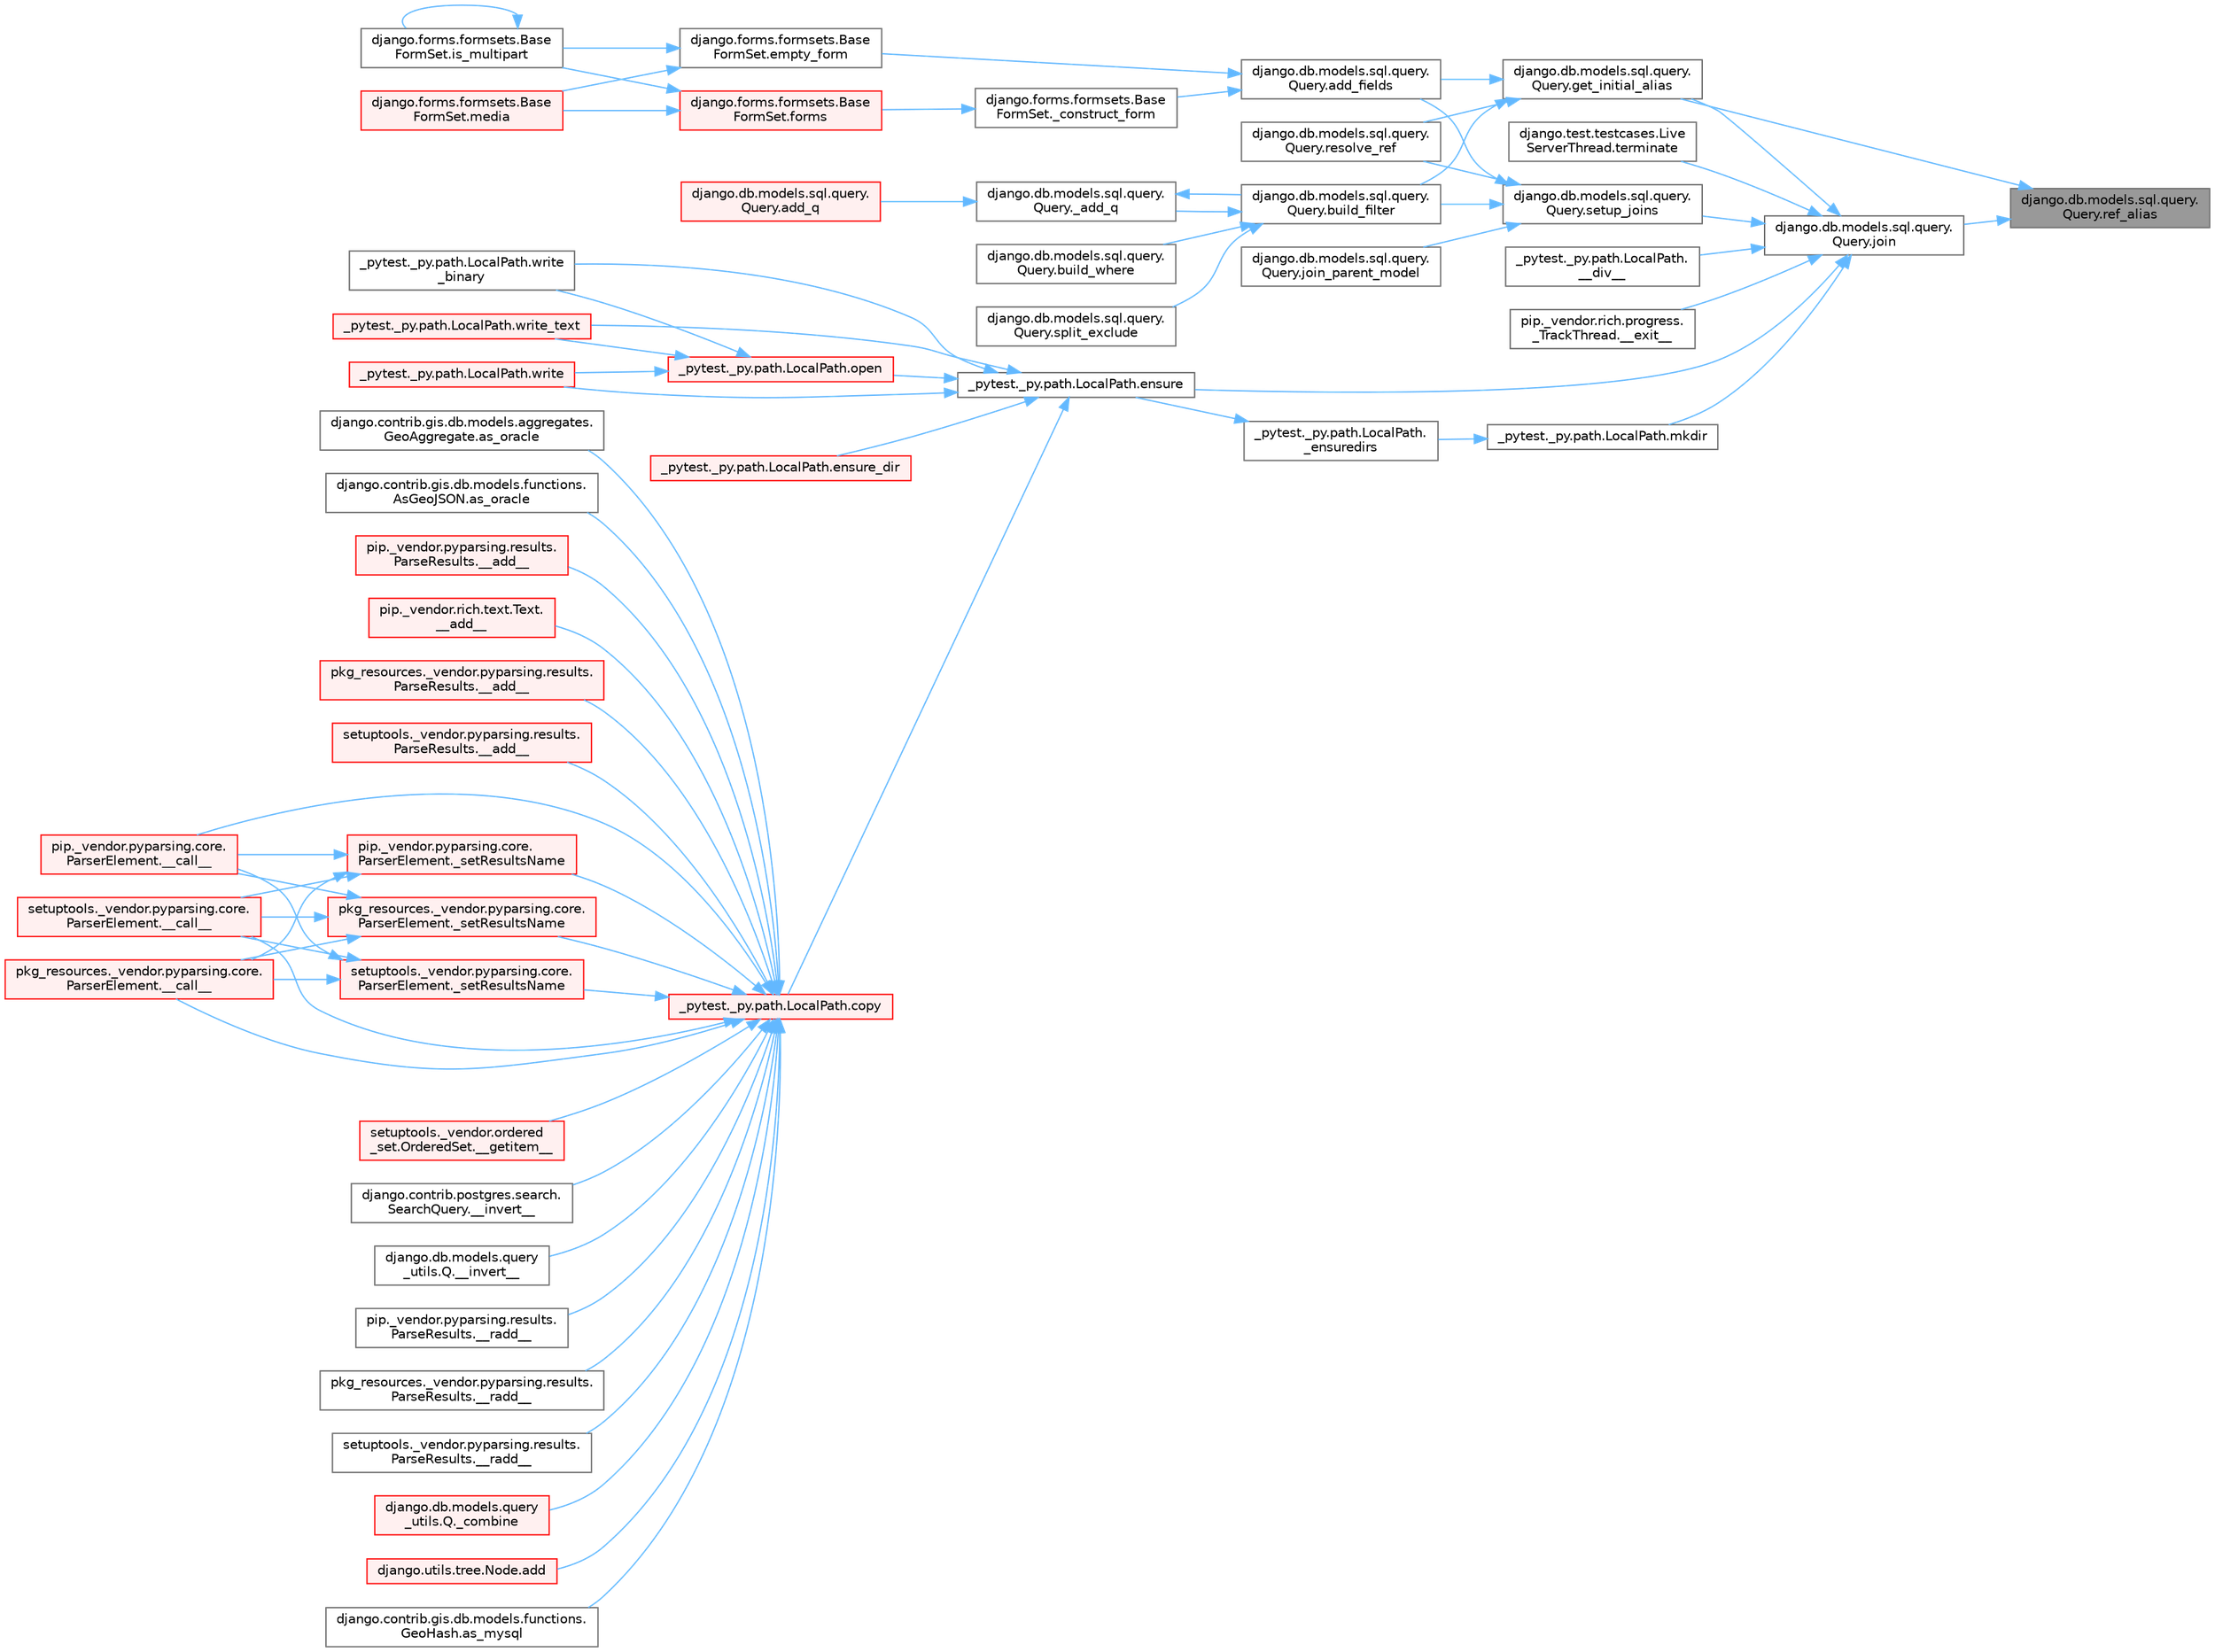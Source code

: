 digraph "django.db.models.sql.query.Query.ref_alias"
{
 // LATEX_PDF_SIZE
  bgcolor="transparent";
  edge [fontname=Helvetica,fontsize=10,labelfontname=Helvetica,labelfontsize=10];
  node [fontname=Helvetica,fontsize=10,shape=box,height=0.2,width=0.4];
  rankdir="RL";
  Node1 [id="Node000001",label="django.db.models.sql.query.\lQuery.ref_alias",height=0.2,width=0.4,color="gray40", fillcolor="grey60", style="filled", fontcolor="black",tooltip=" "];
  Node1 -> Node2 [id="edge1_Node000001_Node000002",dir="back",color="steelblue1",style="solid",tooltip=" "];
  Node2 [id="Node000002",label="django.db.models.sql.query.\lQuery.get_initial_alias",height=0.2,width=0.4,color="grey40", fillcolor="white", style="filled",URL="$classdjango_1_1db_1_1models_1_1sql_1_1query_1_1_query.html#aab4910cbe4b7d2f2252bdc9ba5401a45",tooltip=" "];
  Node2 -> Node3 [id="edge2_Node000002_Node000003",dir="back",color="steelblue1",style="solid",tooltip=" "];
  Node3 [id="Node000003",label="django.db.models.sql.query.\lQuery.add_fields",height=0.2,width=0.4,color="grey40", fillcolor="white", style="filled",URL="$classdjango_1_1db_1_1models_1_1sql_1_1query_1_1_query.html#a86b6a93688b1029c5cc8095a6bc8b683",tooltip=" "];
  Node3 -> Node4 [id="edge3_Node000003_Node000004",dir="back",color="steelblue1",style="solid",tooltip=" "];
  Node4 [id="Node000004",label="django.forms.formsets.Base\lFormSet._construct_form",height=0.2,width=0.4,color="grey40", fillcolor="white", style="filled",URL="$classdjango_1_1forms_1_1formsets_1_1_base_form_set.html#a4a92b0779a5f5964325e73f9c8521fe8",tooltip=" "];
  Node4 -> Node5 [id="edge4_Node000004_Node000005",dir="back",color="steelblue1",style="solid",tooltip=" "];
  Node5 [id="Node000005",label="django.forms.formsets.Base\lFormSet.forms",height=0.2,width=0.4,color="red", fillcolor="#FFF0F0", style="filled",URL="$classdjango_1_1forms_1_1formsets_1_1_base_form_set.html#a398234150267aa3c6dceaa20a7a507f1",tooltip=" "];
  Node5 -> Node1891 [id="edge5_Node000005_Node001891",dir="back",color="steelblue1",style="solid",tooltip=" "];
  Node1891 [id="Node001891",label="django.forms.formsets.Base\lFormSet.is_multipart",height=0.2,width=0.4,color="grey40", fillcolor="white", style="filled",URL="$classdjango_1_1forms_1_1formsets_1_1_base_form_set.html#a70cb5455998cfb8556810d3215d617c8",tooltip=" "];
  Node1891 -> Node1891 [id="edge6_Node001891_Node001891",dir="back",color="steelblue1",style="solid",tooltip=" "];
  Node5 -> Node1892 [id="edge7_Node000005_Node001892",dir="back",color="steelblue1",style="solid",tooltip=" "];
  Node1892 [id="Node001892",label="django.forms.formsets.Base\lFormSet.media",height=0.2,width=0.4,color="red", fillcolor="#FFF0F0", style="filled",URL="$classdjango_1_1forms_1_1formsets_1_1_base_form_set.html#a6f8913e4888f6eb8afa928cf91e9c8f9",tooltip=" "];
  Node3 -> Node1890 [id="edge8_Node000003_Node001890",dir="back",color="steelblue1",style="solid",tooltip=" "];
  Node1890 [id="Node001890",label="django.forms.formsets.Base\lFormSet.empty_form",height=0.2,width=0.4,color="grey40", fillcolor="white", style="filled",URL="$classdjango_1_1forms_1_1formsets_1_1_base_form_set.html#a69a56ef37f740ee182c119cf62cf42a1",tooltip=" "];
  Node1890 -> Node1891 [id="edge9_Node001890_Node001891",dir="back",color="steelblue1",style="solid",tooltip=" "];
  Node1890 -> Node1892 [id="edge10_Node001890_Node001892",dir="back",color="steelblue1",style="solid",tooltip=" "];
  Node2 -> Node2955 [id="edge11_Node000002_Node002955",dir="back",color="steelblue1",style="solid",tooltip=" "];
  Node2955 [id="Node002955",label="django.db.models.sql.query.\lQuery.build_filter",height=0.2,width=0.4,color="grey40", fillcolor="white", style="filled",URL="$classdjango_1_1db_1_1models_1_1sql_1_1query_1_1_query.html#a410421a0cb9cd386f5ea3fa1ee5093b8",tooltip=" "];
  Node2955 -> Node2956 [id="edge12_Node002955_Node002956",dir="back",color="steelblue1",style="solid",tooltip=" "];
  Node2956 [id="Node002956",label="django.db.models.sql.query.\lQuery._add_q",height=0.2,width=0.4,color="grey40", fillcolor="white", style="filled",URL="$classdjango_1_1db_1_1models_1_1sql_1_1query_1_1_query.html#acba7359355d8a1af947713e9b7c495cd",tooltip=" "];
  Node2956 -> Node2957 [id="edge13_Node002956_Node002957",dir="back",color="steelblue1",style="solid",tooltip=" "];
  Node2957 [id="Node002957",label="django.db.models.sql.query.\lQuery.add_q",height=0.2,width=0.4,color="red", fillcolor="#FFF0F0", style="filled",URL="$classdjango_1_1db_1_1models_1_1sql_1_1query_1_1_query.html#a9f2dddd1286ef7cf8474710013e6f9d1",tooltip=" "];
  Node2956 -> Node2955 [id="edge14_Node002956_Node002955",dir="back",color="steelblue1",style="solid",tooltip=" "];
  Node2955 -> Node2960 [id="edge15_Node002955_Node002960",dir="back",color="steelblue1",style="solid",tooltip=" "];
  Node2960 [id="Node002960",label="django.db.models.sql.query.\lQuery.build_where",height=0.2,width=0.4,color="grey40", fillcolor="white", style="filled",URL="$classdjango_1_1db_1_1models_1_1sql_1_1query_1_1_query.html#a6cd85209a22990051ee2353e5a7908ae",tooltip=" "];
  Node2955 -> Node2961 [id="edge16_Node002955_Node002961",dir="back",color="steelblue1",style="solid",tooltip=" "];
  Node2961 [id="Node002961",label="django.db.models.sql.query.\lQuery.split_exclude",height=0.2,width=0.4,color="grey40", fillcolor="white", style="filled",URL="$classdjango_1_1db_1_1models_1_1sql_1_1query_1_1_query.html#a383a0ff8738498cdb5394e3f04e3a00d",tooltip=" "];
  Node2 -> Node2963 [id="edge17_Node000002_Node002963",dir="back",color="steelblue1",style="solid",tooltip=" "];
  Node2963 [id="Node002963",label="django.db.models.sql.query.\lQuery.resolve_ref",height=0.2,width=0.4,color="grey40", fillcolor="white", style="filled",URL="$classdjango_1_1db_1_1models_1_1sql_1_1query_1_1_query.html#a04a08b4294679286562aa85841af46d6",tooltip=" "];
  Node1 -> Node3179 [id="edge18_Node000001_Node003179",dir="back",color="steelblue1",style="solid",tooltip=" "];
  Node3179 [id="Node003179",label="django.db.models.sql.query.\lQuery.join",height=0.2,width=0.4,color="grey40", fillcolor="white", style="filled",URL="$classdjango_1_1db_1_1models_1_1sql_1_1query_1_1_query.html#ad1e4ff04f904de18473d47f5473572fd",tooltip=" "];
  Node3179 -> Node2952 [id="edge19_Node003179_Node002952",dir="back",color="steelblue1",style="solid",tooltip=" "];
  Node2952 [id="Node002952",label="_pytest._py.path.LocalPath.\l__div__",height=0.2,width=0.4,color="grey40", fillcolor="white", style="filled",URL="$class__pytest_1_1__py_1_1path_1_1_local_path.html#a7ef0bb099d60ab9767d5c394544bbde7",tooltip=" "];
  Node3179 -> Node1741 [id="edge20_Node003179_Node001741",dir="back",color="steelblue1",style="solid",tooltip=" "];
  Node1741 [id="Node001741",label="pip._vendor.rich.progress.\l_TrackThread.__exit__",height=0.2,width=0.4,color="grey40", fillcolor="white", style="filled",URL="$classpip_1_1__vendor_1_1rich_1_1progress_1_1___track_thread.html#a356c864adcb08783e3909e6b576cefd9",tooltip=" "];
  Node3179 -> Node772 [id="edge21_Node003179_Node000772",dir="back",color="steelblue1",style="solid",tooltip=" "];
  Node772 [id="Node000772",label="_pytest._py.path.LocalPath.ensure",height=0.2,width=0.4,color="grey40", fillcolor="white", style="filled",URL="$class__pytest_1_1__py_1_1path_1_1_local_path.html#a7495d45777169316de67c7e19218622d",tooltip=" "];
  Node772 -> Node483 [id="edge22_Node000772_Node000483",dir="back",color="steelblue1",style="solid",tooltip=" "];
  Node483 [id="Node000483",label="_pytest._py.path.LocalPath.copy",height=0.2,width=0.4,color="red", fillcolor="#FFF0F0", style="filled",URL="$class__pytest_1_1__py_1_1path_1_1_local_path.html#a9eeecae0b90a7147e6bf23d6ea8fc6c0",tooltip=" "];
  Node483 -> Node247 [id="edge23_Node000483_Node000247",dir="back",color="steelblue1",style="solid",tooltip=" "];
  Node247 [id="Node000247",label="pip._vendor.pyparsing.results.\lParseResults.__add__",height=0.2,width=0.4,color="red", fillcolor="#FFF0F0", style="filled",URL="$classpip_1_1__vendor_1_1pyparsing_1_1results_1_1_parse_results.html#a3d042ec44a5277aec415d0527b3aa0f2",tooltip=" "];
  Node483 -> Node249 [id="edge24_Node000483_Node000249",dir="back",color="steelblue1",style="solid",tooltip=" "];
  Node249 [id="Node000249",label="pip._vendor.rich.text.Text.\l__add__",height=0.2,width=0.4,color="red", fillcolor="#FFF0F0", style="filled",URL="$classpip_1_1__vendor_1_1rich_1_1text_1_1_text.html#a53ddbcca645bcd523cc7875ede6a2691",tooltip=" "];
  Node483 -> Node250 [id="edge25_Node000483_Node000250",dir="back",color="steelblue1",style="solid",tooltip=" "];
  Node250 [id="Node000250",label="pkg_resources._vendor.pyparsing.results.\lParseResults.__add__",height=0.2,width=0.4,color="red", fillcolor="#FFF0F0", style="filled",URL="$classpkg__resources_1_1__vendor_1_1pyparsing_1_1results_1_1_parse_results.html#aac08c0df1060499bad944971ca3442b9",tooltip=" "];
  Node483 -> Node251 [id="edge26_Node000483_Node000251",dir="back",color="steelblue1",style="solid",tooltip=" "];
  Node251 [id="Node000251",label="setuptools._vendor.pyparsing.results.\lParseResults.__add__",height=0.2,width=0.4,color="red", fillcolor="#FFF0F0", style="filled",URL="$classsetuptools_1_1__vendor_1_1pyparsing_1_1results_1_1_parse_results.html#afddc4e6ba70870fb80a50fb1f12f43e3",tooltip=" "];
  Node483 -> Node252 [id="edge27_Node000483_Node000252",dir="back",color="steelblue1",style="solid",tooltip=" "];
  Node252 [id="Node000252",label="pip._vendor.pyparsing.core.\lParserElement.__call__",height=0.2,width=0.4,color="red", fillcolor="#FFF0F0", style="filled",URL="$classpip_1_1__vendor_1_1pyparsing_1_1core_1_1_parser_element.html#a2f5f22bc974026e007e59ad948002d7d",tooltip=" "];
  Node483 -> Node253 [id="edge28_Node000483_Node000253",dir="back",color="steelblue1",style="solid",tooltip=" "];
  Node253 [id="Node000253",label="pkg_resources._vendor.pyparsing.core.\lParserElement.__call__",height=0.2,width=0.4,color="red", fillcolor="#FFF0F0", style="filled",URL="$classpkg__resources_1_1__vendor_1_1pyparsing_1_1core_1_1_parser_element.html#afcbb17119d97bfa6d626db404fc46c5d",tooltip=" "];
  Node483 -> Node254 [id="edge29_Node000483_Node000254",dir="back",color="steelblue1",style="solid",tooltip=" "];
  Node254 [id="Node000254",label="setuptools._vendor.pyparsing.core.\lParserElement.__call__",height=0.2,width=0.4,color="red", fillcolor="#FFF0F0", style="filled",URL="$classsetuptools_1_1__vendor_1_1pyparsing_1_1core_1_1_parser_element.html#a28d20326a3f54e2777adc97073328291",tooltip=" "];
  Node483 -> Node255 [id="edge30_Node000483_Node000255",dir="back",color="steelblue1",style="solid",tooltip=" "];
  Node255 [id="Node000255",label="setuptools._vendor.ordered\l_set.OrderedSet.__getitem__",height=0.2,width=0.4,color="red", fillcolor="#FFF0F0", style="filled",URL="$classsetuptools_1_1__vendor_1_1ordered__set_1_1_ordered_set.html#aaa8657c0e85788ac2555cc46176b060c",tooltip=" "];
  Node483 -> Node256 [id="edge31_Node000483_Node000256",dir="back",color="steelblue1",style="solid",tooltip=" "];
  Node256 [id="Node000256",label="django.contrib.postgres.search.\lSearchQuery.__invert__",height=0.2,width=0.4,color="grey40", fillcolor="white", style="filled",URL="$classdjango_1_1contrib_1_1postgres_1_1search_1_1_search_query.html#ac6a7b74e22559ee2d0e348855bb3d42f",tooltip=" "];
  Node483 -> Node257 [id="edge32_Node000483_Node000257",dir="back",color="steelblue1",style="solid",tooltip=" "];
  Node257 [id="Node000257",label="django.db.models.query\l_utils.Q.__invert__",height=0.2,width=0.4,color="grey40", fillcolor="white", style="filled",URL="$classdjango_1_1db_1_1models_1_1query__utils_1_1_q.html#aaeda3970880cceb191cb640593f80bdf",tooltip=" "];
  Node483 -> Node258 [id="edge33_Node000483_Node000258",dir="back",color="steelblue1",style="solid",tooltip=" "];
  Node258 [id="Node000258",label="pip._vendor.pyparsing.results.\lParseResults.__radd__",height=0.2,width=0.4,color="grey40", fillcolor="white", style="filled",URL="$classpip_1_1__vendor_1_1pyparsing_1_1results_1_1_parse_results.html#afe7d2f27df6497e29cb2cfcd08d8dd40",tooltip=" "];
  Node483 -> Node259 [id="edge34_Node000483_Node000259",dir="back",color="steelblue1",style="solid",tooltip=" "];
  Node259 [id="Node000259",label="pkg_resources._vendor.pyparsing.results.\lParseResults.__radd__",height=0.2,width=0.4,color="grey40", fillcolor="white", style="filled",URL="$classpkg__resources_1_1__vendor_1_1pyparsing_1_1results_1_1_parse_results.html#a7a988886fbf5c1a9187986384e4df86a",tooltip=" "];
  Node483 -> Node260 [id="edge35_Node000483_Node000260",dir="back",color="steelblue1",style="solid",tooltip=" "];
  Node260 [id="Node000260",label="setuptools._vendor.pyparsing.results.\lParseResults.__radd__",height=0.2,width=0.4,color="grey40", fillcolor="white", style="filled",URL="$classsetuptools_1_1__vendor_1_1pyparsing_1_1results_1_1_parse_results.html#ae4ccddd5f7c4b56e755d4742bc029335",tooltip=" "];
  Node483 -> Node261 [id="edge36_Node000483_Node000261",dir="back",color="steelblue1",style="solid",tooltip=" "];
  Node261 [id="Node000261",label="django.db.models.query\l_utils.Q._combine",height=0.2,width=0.4,color="red", fillcolor="#FFF0F0", style="filled",URL="$classdjango_1_1db_1_1models_1_1query__utils_1_1_q.html#ade621b98231b73615e1aa3a726560c55",tooltip=" "];
  Node483 -> Node274 [id="edge37_Node000483_Node000274",dir="back",color="steelblue1",style="solid",tooltip=" "];
  Node274 [id="Node000274",label="pip._vendor.pyparsing.core.\lParserElement._setResultsName",height=0.2,width=0.4,color="red", fillcolor="#FFF0F0", style="filled",URL="$classpip_1_1__vendor_1_1pyparsing_1_1core_1_1_parser_element.html#a4682554ec6560cf3d1060cba60212b54",tooltip=" "];
  Node274 -> Node252 [id="edge38_Node000274_Node000252",dir="back",color="steelblue1",style="solid",tooltip=" "];
  Node274 -> Node253 [id="edge39_Node000274_Node000253",dir="back",color="steelblue1",style="solid",tooltip=" "];
  Node274 -> Node254 [id="edge40_Node000274_Node000254",dir="back",color="steelblue1",style="solid",tooltip=" "];
  Node483 -> Node278 [id="edge41_Node000483_Node000278",dir="back",color="steelblue1",style="solid",tooltip=" "];
  Node278 [id="Node000278",label="pkg_resources._vendor.pyparsing.core.\lParserElement._setResultsName",height=0.2,width=0.4,color="red", fillcolor="#FFF0F0", style="filled",URL="$classpkg__resources_1_1__vendor_1_1pyparsing_1_1core_1_1_parser_element.html#a84c9abb71474719f0beed3a171d4d031",tooltip=" "];
  Node278 -> Node252 [id="edge42_Node000278_Node000252",dir="back",color="steelblue1",style="solid",tooltip=" "];
  Node278 -> Node253 [id="edge43_Node000278_Node000253",dir="back",color="steelblue1",style="solid",tooltip=" "];
  Node278 -> Node254 [id="edge44_Node000278_Node000254",dir="back",color="steelblue1",style="solid",tooltip=" "];
  Node483 -> Node279 [id="edge45_Node000483_Node000279",dir="back",color="steelblue1",style="solid",tooltip=" "];
  Node279 [id="Node000279",label="setuptools._vendor.pyparsing.core.\lParserElement._setResultsName",height=0.2,width=0.4,color="red", fillcolor="#FFF0F0", style="filled",URL="$classsetuptools_1_1__vendor_1_1pyparsing_1_1core_1_1_parser_element.html#ad1c3dd5ac98b4103f6c2a679005e141b",tooltip=" "];
  Node279 -> Node252 [id="edge46_Node000279_Node000252",dir="back",color="steelblue1",style="solid",tooltip=" "];
  Node279 -> Node253 [id="edge47_Node000279_Node000253",dir="back",color="steelblue1",style="solid",tooltip=" "];
  Node279 -> Node254 [id="edge48_Node000279_Node000254",dir="back",color="steelblue1",style="solid",tooltip=" "];
  Node483 -> Node280 [id="edge49_Node000483_Node000280",dir="back",color="steelblue1",style="solid",tooltip=" "];
  Node280 [id="Node000280",label="django.utils.tree.Node.add",height=0.2,width=0.4,color="red", fillcolor="#FFF0F0", style="filled",URL="$classdjango_1_1utils_1_1tree_1_1_node.html#a2c883d105b5c9cfd32bff72c7469f18c",tooltip=" "];
  Node483 -> Node484 [id="edge50_Node000483_Node000484",dir="back",color="steelblue1",style="solid",tooltip=" "];
  Node484 [id="Node000484",label="django.contrib.gis.db.models.functions.\lGeoHash.as_mysql",height=0.2,width=0.4,color="grey40", fillcolor="white", style="filled",URL="$classdjango_1_1contrib_1_1gis_1_1db_1_1models_1_1functions_1_1_geo_hash.html#a68a859b5c99e8450f6a4df79ef08fd89",tooltip=" "];
  Node483 -> Node485 [id="edge51_Node000483_Node000485",dir="back",color="steelblue1",style="solid",tooltip=" "];
  Node485 [id="Node000485",label="django.contrib.gis.db.models.aggregates.\lGeoAggregate.as_oracle",height=0.2,width=0.4,color="grey40", fillcolor="white", style="filled",URL="$classdjango_1_1contrib_1_1gis_1_1db_1_1models_1_1aggregates_1_1_geo_aggregate.html#a537ce307d50a80a372c22e07a9f25fa6",tooltip=" "];
  Node483 -> Node486 [id="edge52_Node000483_Node000486",dir="back",color="steelblue1",style="solid",tooltip=" "];
  Node486 [id="Node000486",label="django.contrib.gis.db.models.functions.\lAsGeoJSON.as_oracle",height=0.2,width=0.4,color="grey40", fillcolor="white", style="filled",URL="$classdjango_1_1contrib_1_1gis_1_1db_1_1models_1_1functions_1_1_as_geo_j_s_o_n.html#ae6e5acc7a92749f69dc7b18a973ffaae",tooltip=" "];
  Node772 -> Node773 [id="edge53_Node000772_Node000773",dir="back",color="steelblue1",style="solid",tooltip=" "];
  Node773 [id="Node000773",label="_pytest._py.path.LocalPath.ensure_dir",height=0.2,width=0.4,color="red", fillcolor="#FFF0F0", style="filled",URL="$class__pytest_1_1__py_1_1path_1_1_local_path.html#a46346ae9e4a2afb342367c4071edfb97",tooltip=" "];
  Node772 -> Node791 [id="edge54_Node000772_Node000791",dir="back",color="steelblue1",style="solid",tooltip=" "];
  Node791 [id="Node000791",label="_pytest._py.path.LocalPath.open",height=0.2,width=0.4,color="red", fillcolor="#FFF0F0", style="filled",URL="$class__pytest_1_1__py_1_1path_1_1_local_path.html#ac72dbda993b11dc52a738bfc6267dda0",tooltip=" "];
  Node791 -> Node1344 [id="edge55_Node000791_Node001344",dir="back",color="steelblue1",style="solid",tooltip=" "];
  Node1344 [id="Node001344",label="_pytest._py.path.LocalPath.write",height=0.2,width=0.4,color="red", fillcolor="#FFF0F0", style="filled",URL="$class__pytest_1_1__py_1_1path_1_1_local_path.html#a8f782fcf3e7b991a42259724f3d25de2",tooltip=" "];
  Node791 -> Node1345 [id="edge56_Node000791_Node001345",dir="back",color="steelblue1",style="solid",tooltip=" "];
  Node1345 [id="Node001345",label="_pytest._py.path.LocalPath.write\l_binary",height=0.2,width=0.4,color="grey40", fillcolor="white", style="filled",URL="$class__pytest_1_1__py_1_1path_1_1_local_path.html#a7534a4f27649c991dcbf86175776d5d9",tooltip=" "];
  Node791 -> Node1346 [id="edge57_Node000791_Node001346",dir="back",color="steelblue1",style="solid",tooltip=" "];
  Node1346 [id="Node001346",label="_pytest._py.path.LocalPath.write_text",height=0.2,width=0.4,color="red", fillcolor="#FFF0F0", style="filled",URL="$class__pytest_1_1__py_1_1path_1_1_local_path.html#aa5dd623ba884ffb1a61b8a65bfb38d1f",tooltip=" "];
  Node772 -> Node1344 [id="edge58_Node000772_Node001344",dir="back",color="steelblue1",style="solid",tooltip=" "];
  Node772 -> Node1345 [id="edge59_Node000772_Node001345",dir="back",color="steelblue1",style="solid",tooltip=" "];
  Node772 -> Node1346 [id="edge60_Node000772_Node001346",dir="back",color="steelblue1",style="solid",tooltip=" "];
  Node3179 -> Node2 [id="edge61_Node003179_Node000002",dir="back",color="steelblue1",style="solid",tooltip=" "];
  Node3179 -> Node2953 [id="edge62_Node003179_Node002953",dir="back",color="steelblue1",style="solid",tooltip=" "];
  Node2953 [id="Node002953",label="_pytest._py.path.LocalPath.mkdir",height=0.2,width=0.4,color="grey40", fillcolor="white", style="filled",URL="$class__pytest_1_1__py_1_1path_1_1_local_path.html#a6550d6a084338a644ad265dbbf242a16",tooltip=" "];
  Node2953 -> Node771 [id="edge63_Node002953_Node000771",dir="back",color="steelblue1",style="solid",tooltip=" "];
  Node771 [id="Node000771",label="_pytest._py.path.LocalPath.\l_ensuredirs",height=0.2,width=0.4,color="grey40", fillcolor="white", style="filled",URL="$class__pytest_1_1__py_1_1path_1_1_local_path.html#a0fa56f7616aa9008fbda709b5bd46302",tooltip=" "];
  Node771 -> Node772 [id="edge64_Node000771_Node000772",dir="back",color="steelblue1",style="solid",tooltip=" "];
  Node3179 -> Node2954 [id="edge65_Node003179_Node002954",dir="back",color="steelblue1",style="solid",tooltip=" "];
  Node2954 [id="Node002954",label="django.db.models.sql.query.\lQuery.setup_joins",height=0.2,width=0.4,color="grey40", fillcolor="white", style="filled",URL="$classdjango_1_1db_1_1models_1_1sql_1_1query_1_1_query.html#a086e5083d9aa4b96e72ee6897e8906cd",tooltip=" "];
  Node2954 -> Node3 [id="edge66_Node002954_Node000003",dir="back",color="steelblue1",style="solid",tooltip=" "];
  Node2954 -> Node2955 [id="edge67_Node002954_Node002955",dir="back",color="steelblue1",style="solid",tooltip=" "];
  Node2954 -> Node2962 [id="edge68_Node002954_Node002962",dir="back",color="steelblue1",style="solid",tooltip=" "];
  Node2962 [id="Node002962",label="django.db.models.sql.query.\lQuery.join_parent_model",height=0.2,width=0.4,color="grey40", fillcolor="white", style="filled",URL="$classdjango_1_1db_1_1models_1_1sql_1_1query_1_1_query.html#a847f9a68370e4bce573809f03d212e57",tooltip=" "];
  Node2954 -> Node2963 [id="edge69_Node002954_Node002963",dir="back",color="steelblue1",style="solid",tooltip=" "];
  Node3179 -> Node2964 [id="edge70_Node003179_Node002964",dir="back",color="steelblue1",style="solid",tooltip=" "];
  Node2964 [id="Node002964",label="django.test.testcases.Live\lServerThread.terminate",height=0.2,width=0.4,color="grey40", fillcolor="white", style="filled",URL="$classdjango_1_1test_1_1testcases_1_1_live_server_thread.html#adc8afd6c8c80097132f7d72c395bd331",tooltip=" "];
}
